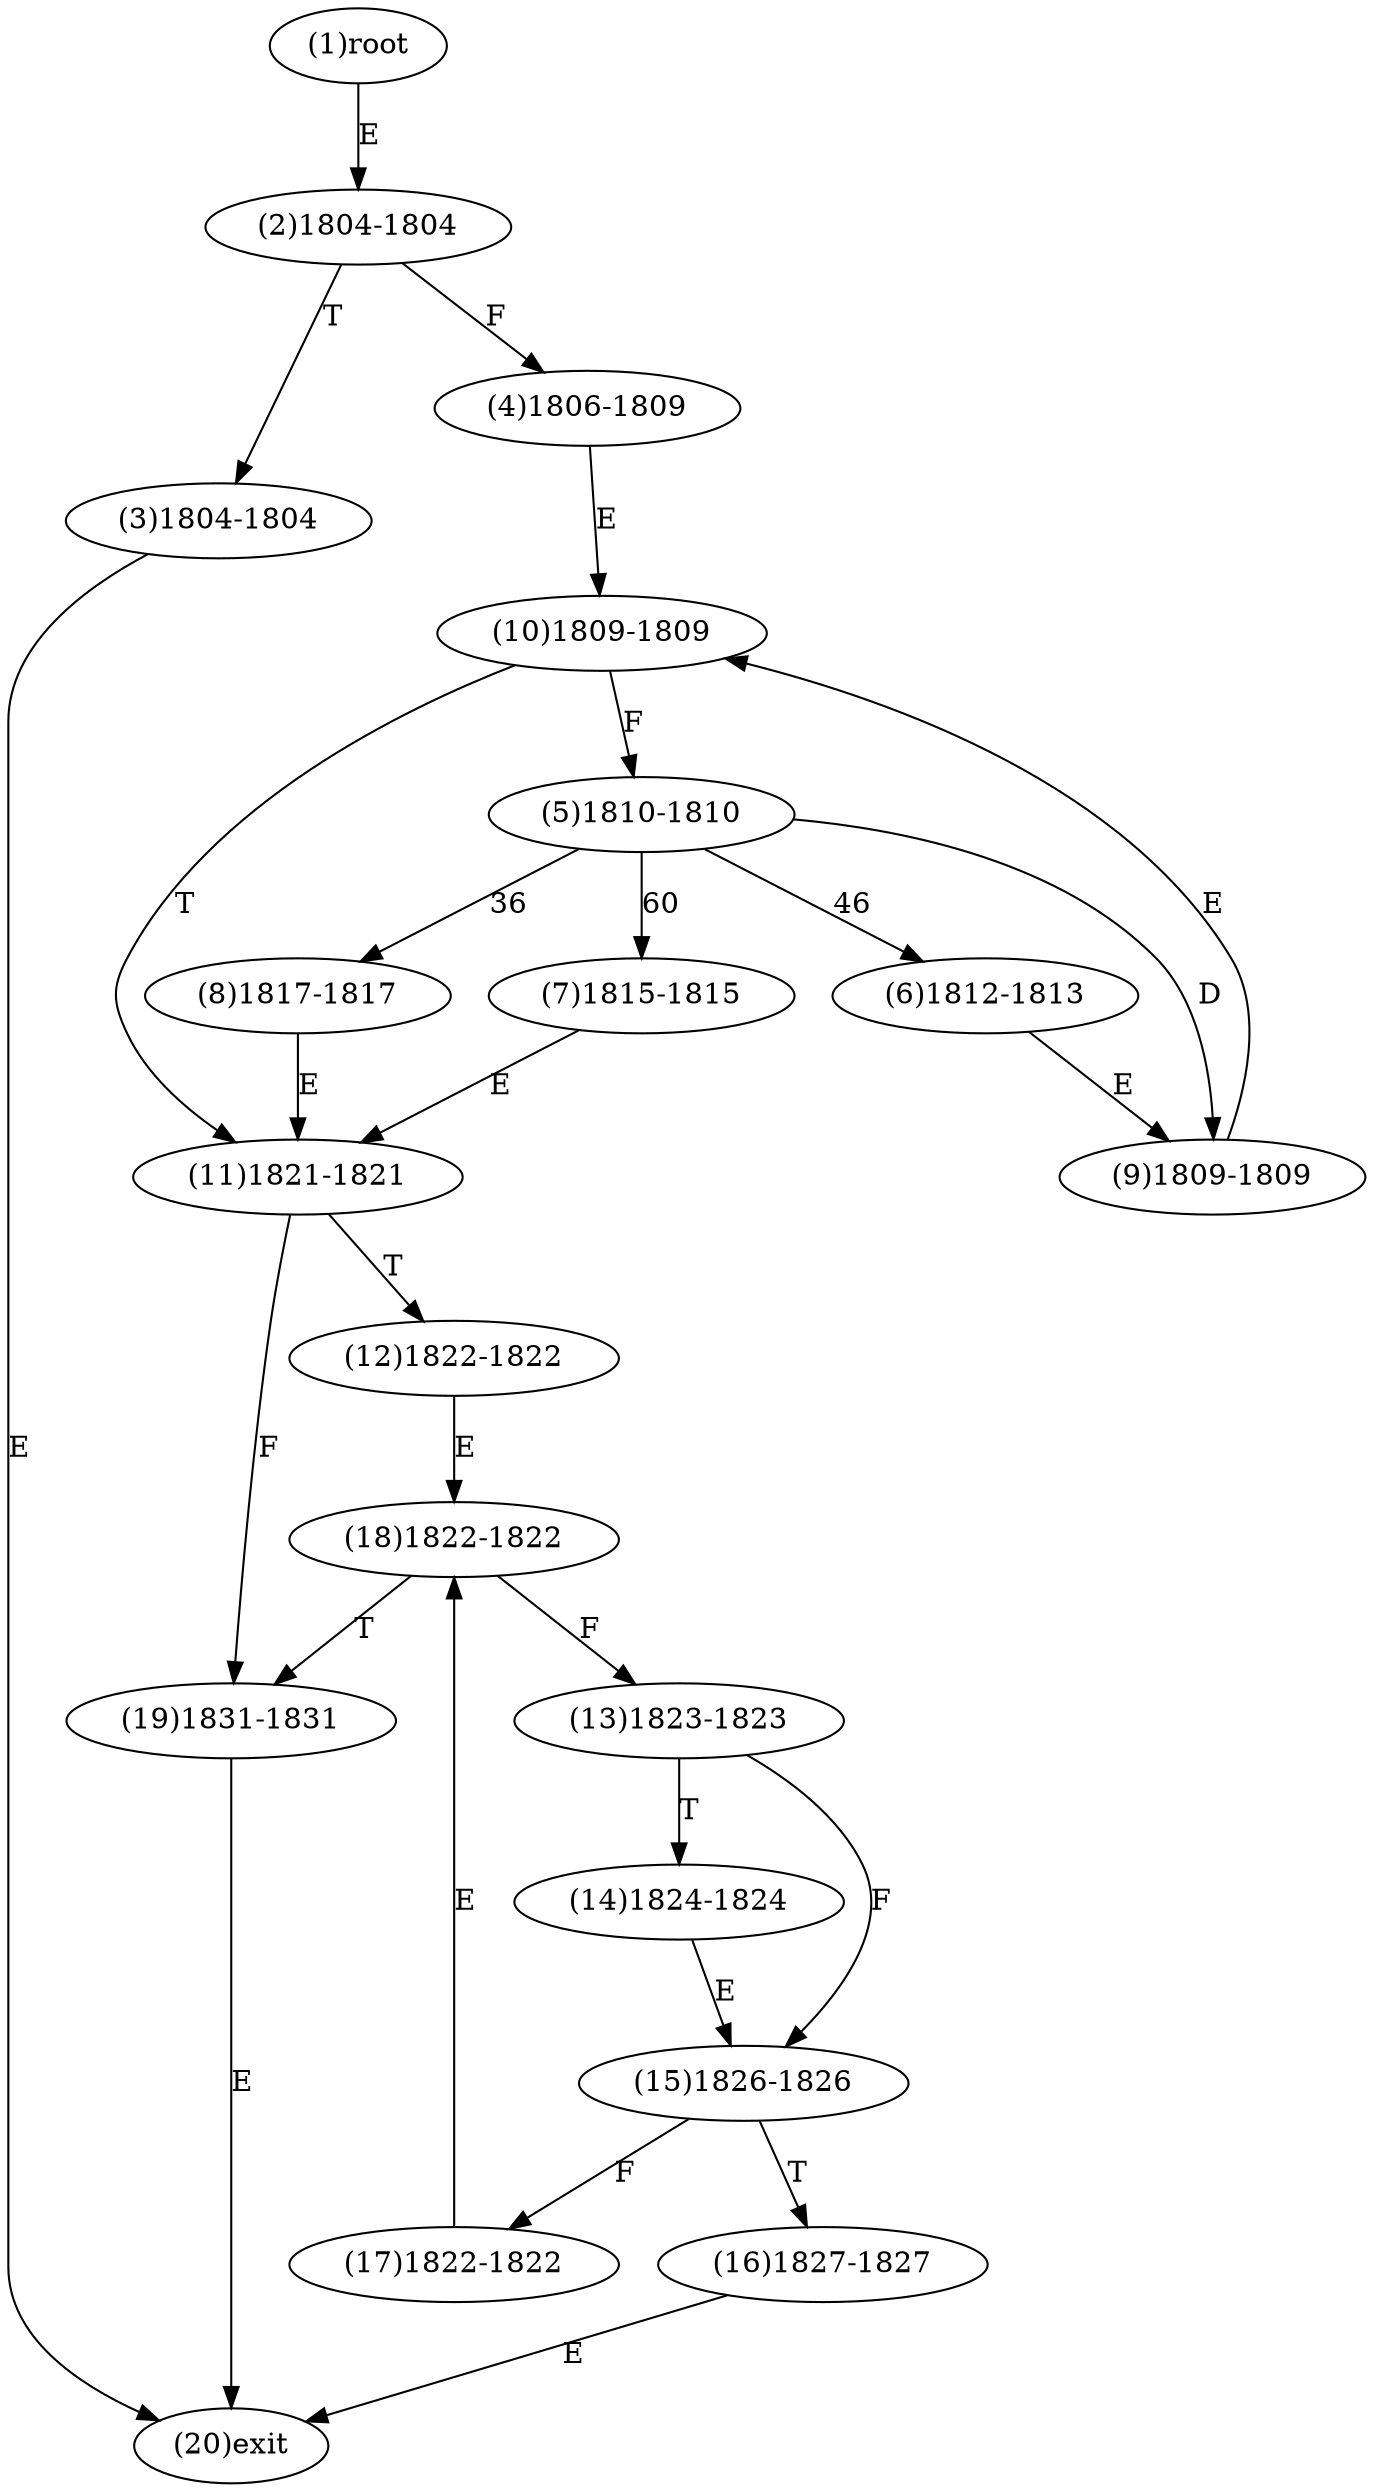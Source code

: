 digraph "" { 
1[ label="(1)root"];
2[ label="(2)1804-1804"];
3[ label="(3)1804-1804"];
4[ label="(4)1806-1809"];
5[ label="(5)1810-1810"];
6[ label="(6)1812-1813"];
7[ label="(7)1815-1815"];
8[ label="(8)1817-1817"];
9[ label="(9)1809-1809"];
10[ label="(10)1809-1809"];
11[ label="(11)1821-1821"];
12[ label="(12)1822-1822"];
13[ label="(13)1823-1823"];
14[ label="(14)1824-1824"];
15[ label="(15)1826-1826"];
17[ label="(17)1822-1822"];
16[ label="(16)1827-1827"];
19[ label="(19)1831-1831"];
18[ label="(18)1822-1822"];
20[ label="(20)exit"];
1->2[ label="E"];
2->4[ label="F"];
2->3[ label="T"];
3->20[ label="E"];
4->10[ label="E"];
5->8[ label="36"];
5->6[ label="46"];
5->7[ label="60"];
5->9[ label="D"];
6->9[ label="E"];
7->11[ label="E"];
8->11[ label="E"];
9->10[ label="E"];
10->5[ label="F"];
10->11[ label="T"];
11->19[ label="F"];
11->12[ label="T"];
12->18[ label="E"];
13->15[ label="F"];
13->14[ label="T"];
14->15[ label="E"];
15->17[ label="F"];
15->16[ label="T"];
16->20[ label="E"];
17->18[ label="E"];
18->13[ label="F"];
18->19[ label="T"];
19->20[ label="E"];
}